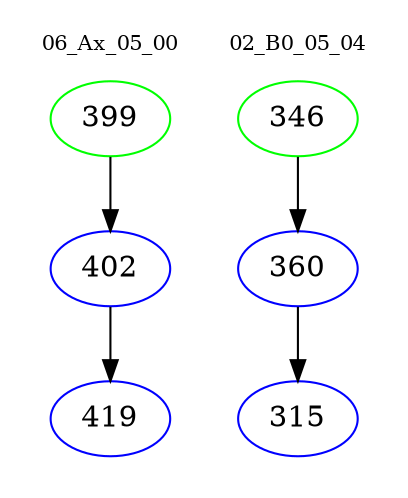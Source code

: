 digraph{
subgraph cluster_0 {
color = white
label = "06_Ax_05_00";
fontsize=10;
T0_399 [label="399", color="green"]
T0_399 -> T0_402 [color="black"]
T0_402 [label="402", color="blue"]
T0_402 -> T0_419 [color="black"]
T0_419 [label="419", color="blue"]
}
subgraph cluster_1 {
color = white
label = "02_B0_05_04";
fontsize=10;
T1_346 [label="346", color="green"]
T1_346 -> T1_360 [color="black"]
T1_360 [label="360", color="blue"]
T1_360 -> T1_315 [color="black"]
T1_315 [label="315", color="blue"]
}
}
